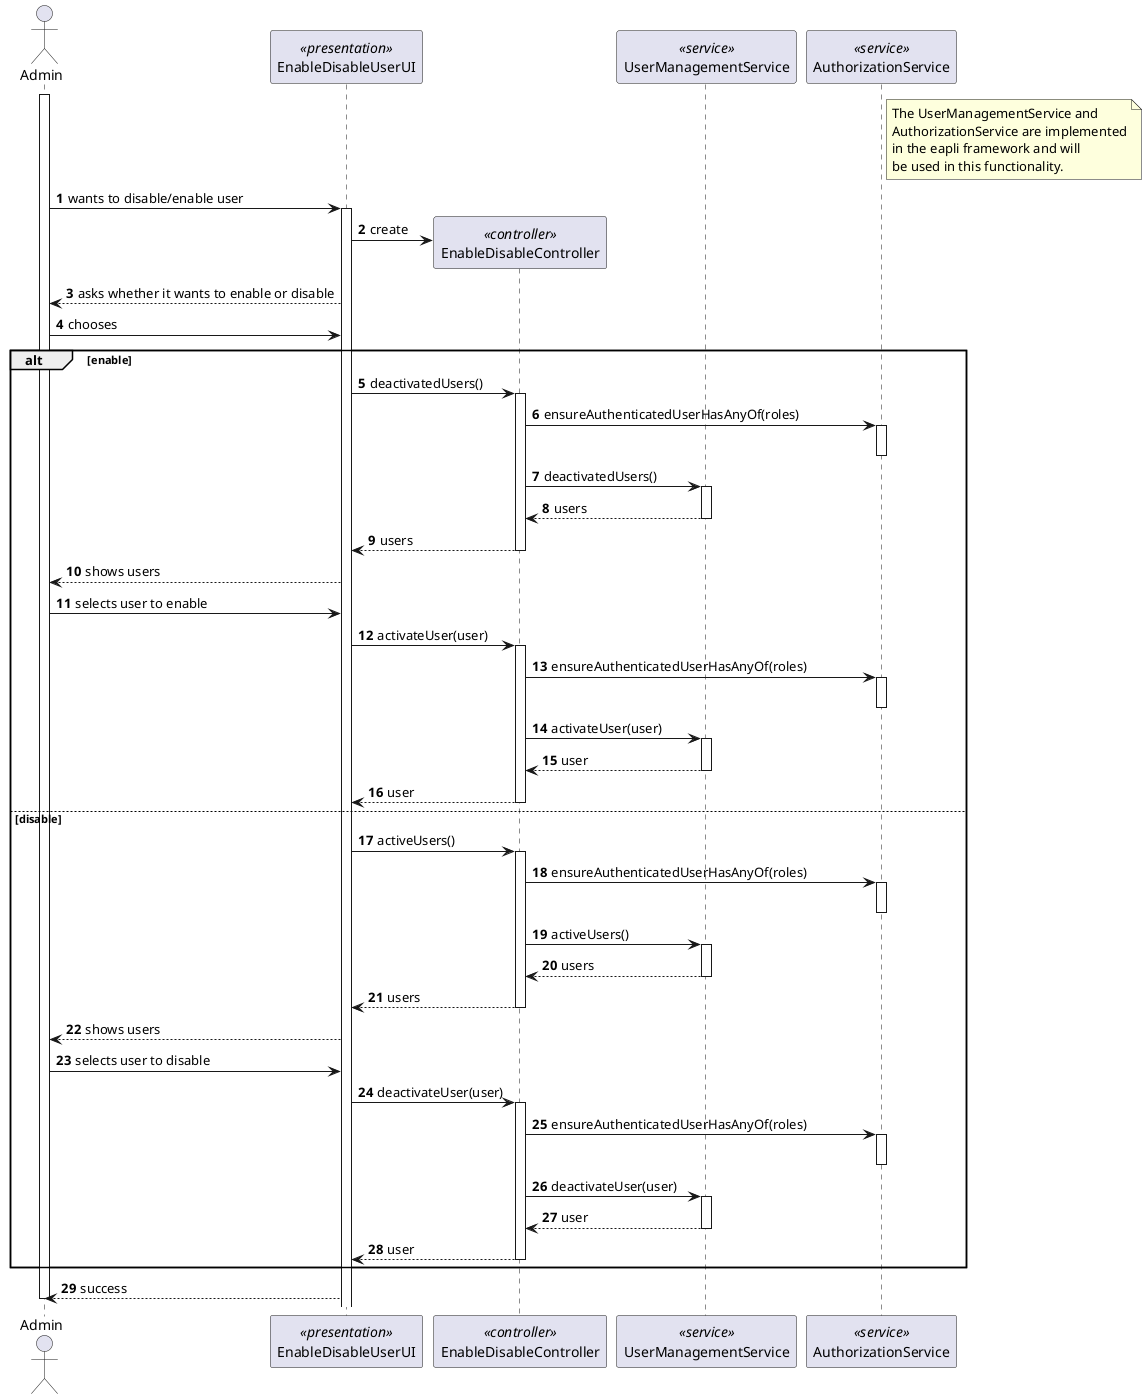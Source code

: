 @startuml
autonumber


actor "Admin" as AD

participant "EnableDisableUserUI" as UI <<presentation>>
participant "EnableDisableController" as CTRL <<controller>>
participant "UserManagementService" as UMS <<service>>
participant "AuthorizationService" as AUTHZ <<service>>

note right AUTHZ
The UserManagementService and
AuthorizationService are implemented
in the eapli framework and will
be used in this functionality.
end note


activate AD

AD -> UI : wants to disable/enable user
activate UI

UI -> CTRL**: create

UI --> AD: asks whether it wants to enable or disable

AD -> UI : chooses

alt enable

UI ->   CTRL: deactivatedUsers()
activate CTRL

CTRL -> AUTHZ:  ensureAuthenticatedUserHasAnyOf(roles)
activate AUTHZ
deactivate AUTHZ


CTRL -> UMS: deactivatedUsers()
activate UMS

UMS --> CTRL: users
deactivate UMS

CTRL --> UI: users
deactivate CTRL

UI --> AD: shows users
AD -> UI: selects user to enable

UI -> CTRL: activateUser(user)
activate CTRL

CTRL -> AUTHZ:  ensureAuthenticatedUserHasAnyOf(roles)
activate AUTHZ
deactivate AUTHZ

CTRL -> UMS : activateUser(user)
activate UMS

UMS --> CTRL : user
deactivate UMS

CTRL --> UI : user
deactivate CTRL

else disable

UI ->   CTRL: activeUsers()
activate CTRL

CTRL -> AUTHZ:  ensureAuthenticatedUserHasAnyOf(roles)
activate AUTHZ
deactivate AUTHZ

CTRL -> UMS: activeUsers()
activate UMS

UMS --> CTRL: users
deactivate UMS

CTRL --> UI: users
deactivate CTRL

UI --> AD: shows users
AD -> UI: selects user to disable

UI -> CTRL: deactivateUser(user)
activate CTRL

CTRL -> AUTHZ:  ensureAuthenticatedUserHasAnyOf(roles)
activate AUTHZ
deactivate AUTHZ

CTRL -> UMS : deactivateUser(user)
activate UMS

UMS --> CTRL : user
deactivate UMS

CTRL --> UI : user
deactivate CTRL


end

UI --> AD: success

deactivate AD

@enduml